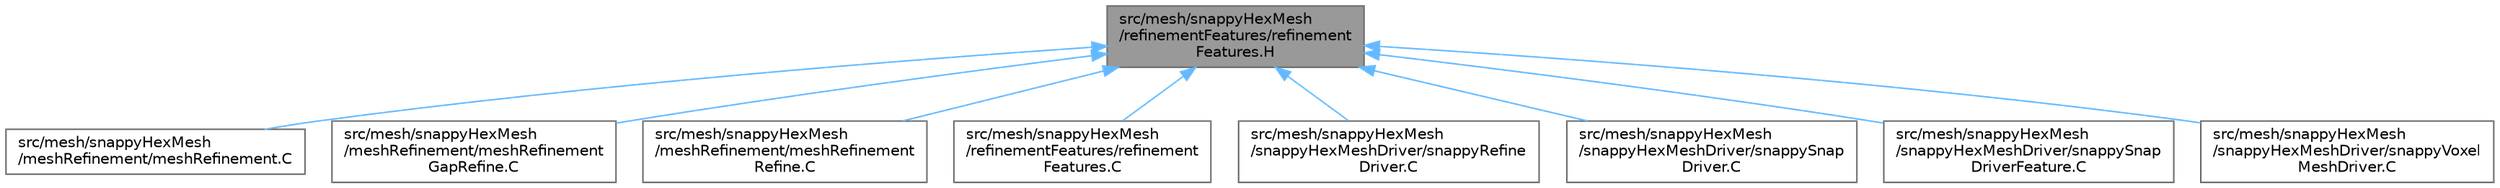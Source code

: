 digraph "src/mesh/snappyHexMesh/refinementFeatures/refinementFeatures.H"
{
 // LATEX_PDF_SIZE
  bgcolor="transparent";
  edge [fontname=Helvetica,fontsize=10,labelfontname=Helvetica,labelfontsize=10];
  node [fontname=Helvetica,fontsize=10,shape=box,height=0.2,width=0.4];
  Node1 [id="Node000001",label="src/mesh/snappyHexMesh\l/refinementFeatures/refinement\lFeatures.H",height=0.2,width=0.4,color="gray40", fillcolor="grey60", style="filled", fontcolor="black",tooltip=" "];
  Node1 -> Node2 [id="edge1_Node000001_Node000002",dir="back",color="steelblue1",style="solid",tooltip=" "];
  Node2 [id="Node000002",label="src/mesh/snappyHexMesh\l/meshRefinement/meshRefinement.C",height=0.2,width=0.4,color="grey40", fillcolor="white", style="filled",URL="$meshRefinement_8C.html",tooltip=" "];
  Node1 -> Node3 [id="edge2_Node000001_Node000003",dir="back",color="steelblue1",style="solid",tooltip=" "];
  Node3 [id="Node000003",label="src/mesh/snappyHexMesh\l/meshRefinement/meshRefinement\lGapRefine.C",height=0.2,width=0.4,color="grey40", fillcolor="white", style="filled",URL="$meshRefinementGapRefine_8C.html",tooltip=" "];
  Node1 -> Node4 [id="edge3_Node000001_Node000004",dir="back",color="steelblue1",style="solid",tooltip=" "];
  Node4 [id="Node000004",label="src/mesh/snappyHexMesh\l/meshRefinement/meshRefinement\lRefine.C",height=0.2,width=0.4,color="grey40", fillcolor="white", style="filled",URL="$meshRefinementRefine_8C.html",tooltip=" "];
  Node1 -> Node5 [id="edge4_Node000001_Node000005",dir="back",color="steelblue1",style="solid",tooltip=" "];
  Node5 [id="Node000005",label="src/mesh/snappyHexMesh\l/refinementFeatures/refinement\lFeatures.C",height=0.2,width=0.4,color="grey40", fillcolor="white", style="filled",URL="$refinementFeatures_8C.html",tooltip=" "];
  Node1 -> Node6 [id="edge5_Node000001_Node000006",dir="back",color="steelblue1",style="solid",tooltip=" "];
  Node6 [id="Node000006",label="src/mesh/snappyHexMesh\l/snappyHexMeshDriver/snappyRefine\lDriver.C",height=0.2,width=0.4,color="grey40", fillcolor="white", style="filled",URL="$snappyRefineDriver_8C.html",tooltip=" "];
  Node1 -> Node7 [id="edge6_Node000001_Node000007",dir="back",color="steelblue1",style="solid",tooltip=" "];
  Node7 [id="Node000007",label="src/mesh/snappyHexMesh\l/snappyHexMeshDriver/snappySnap\lDriver.C",height=0.2,width=0.4,color="grey40", fillcolor="white", style="filled",URL="$snappySnapDriver_8C.html",tooltip="All to do with snapping to the surface."];
  Node1 -> Node8 [id="edge7_Node000001_Node000008",dir="back",color="steelblue1",style="solid",tooltip=" "];
  Node8 [id="Node000008",label="src/mesh/snappyHexMesh\l/snappyHexMeshDriver/snappySnap\lDriverFeature.C",height=0.2,width=0.4,color="grey40", fillcolor="white", style="filled",URL="$snappySnapDriverFeature_8C.html",tooltip=" "];
  Node1 -> Node9 [id="edge8_Node000001_Node000009",dir="back",color="steelblue1",style="solid",tooltip=" "];
  Node9 [id="Node000009",label="src/mesh/snappyHexMesh\l/snappyHexMeshDriver/snappyVoxel\lMeshDriver.C",height=0.2,width=0.4,color="grey40", fillcolor="white", style="filled",URL="$snappyVoxelMeshDriver_8C.html",tooltip=" "];
}
